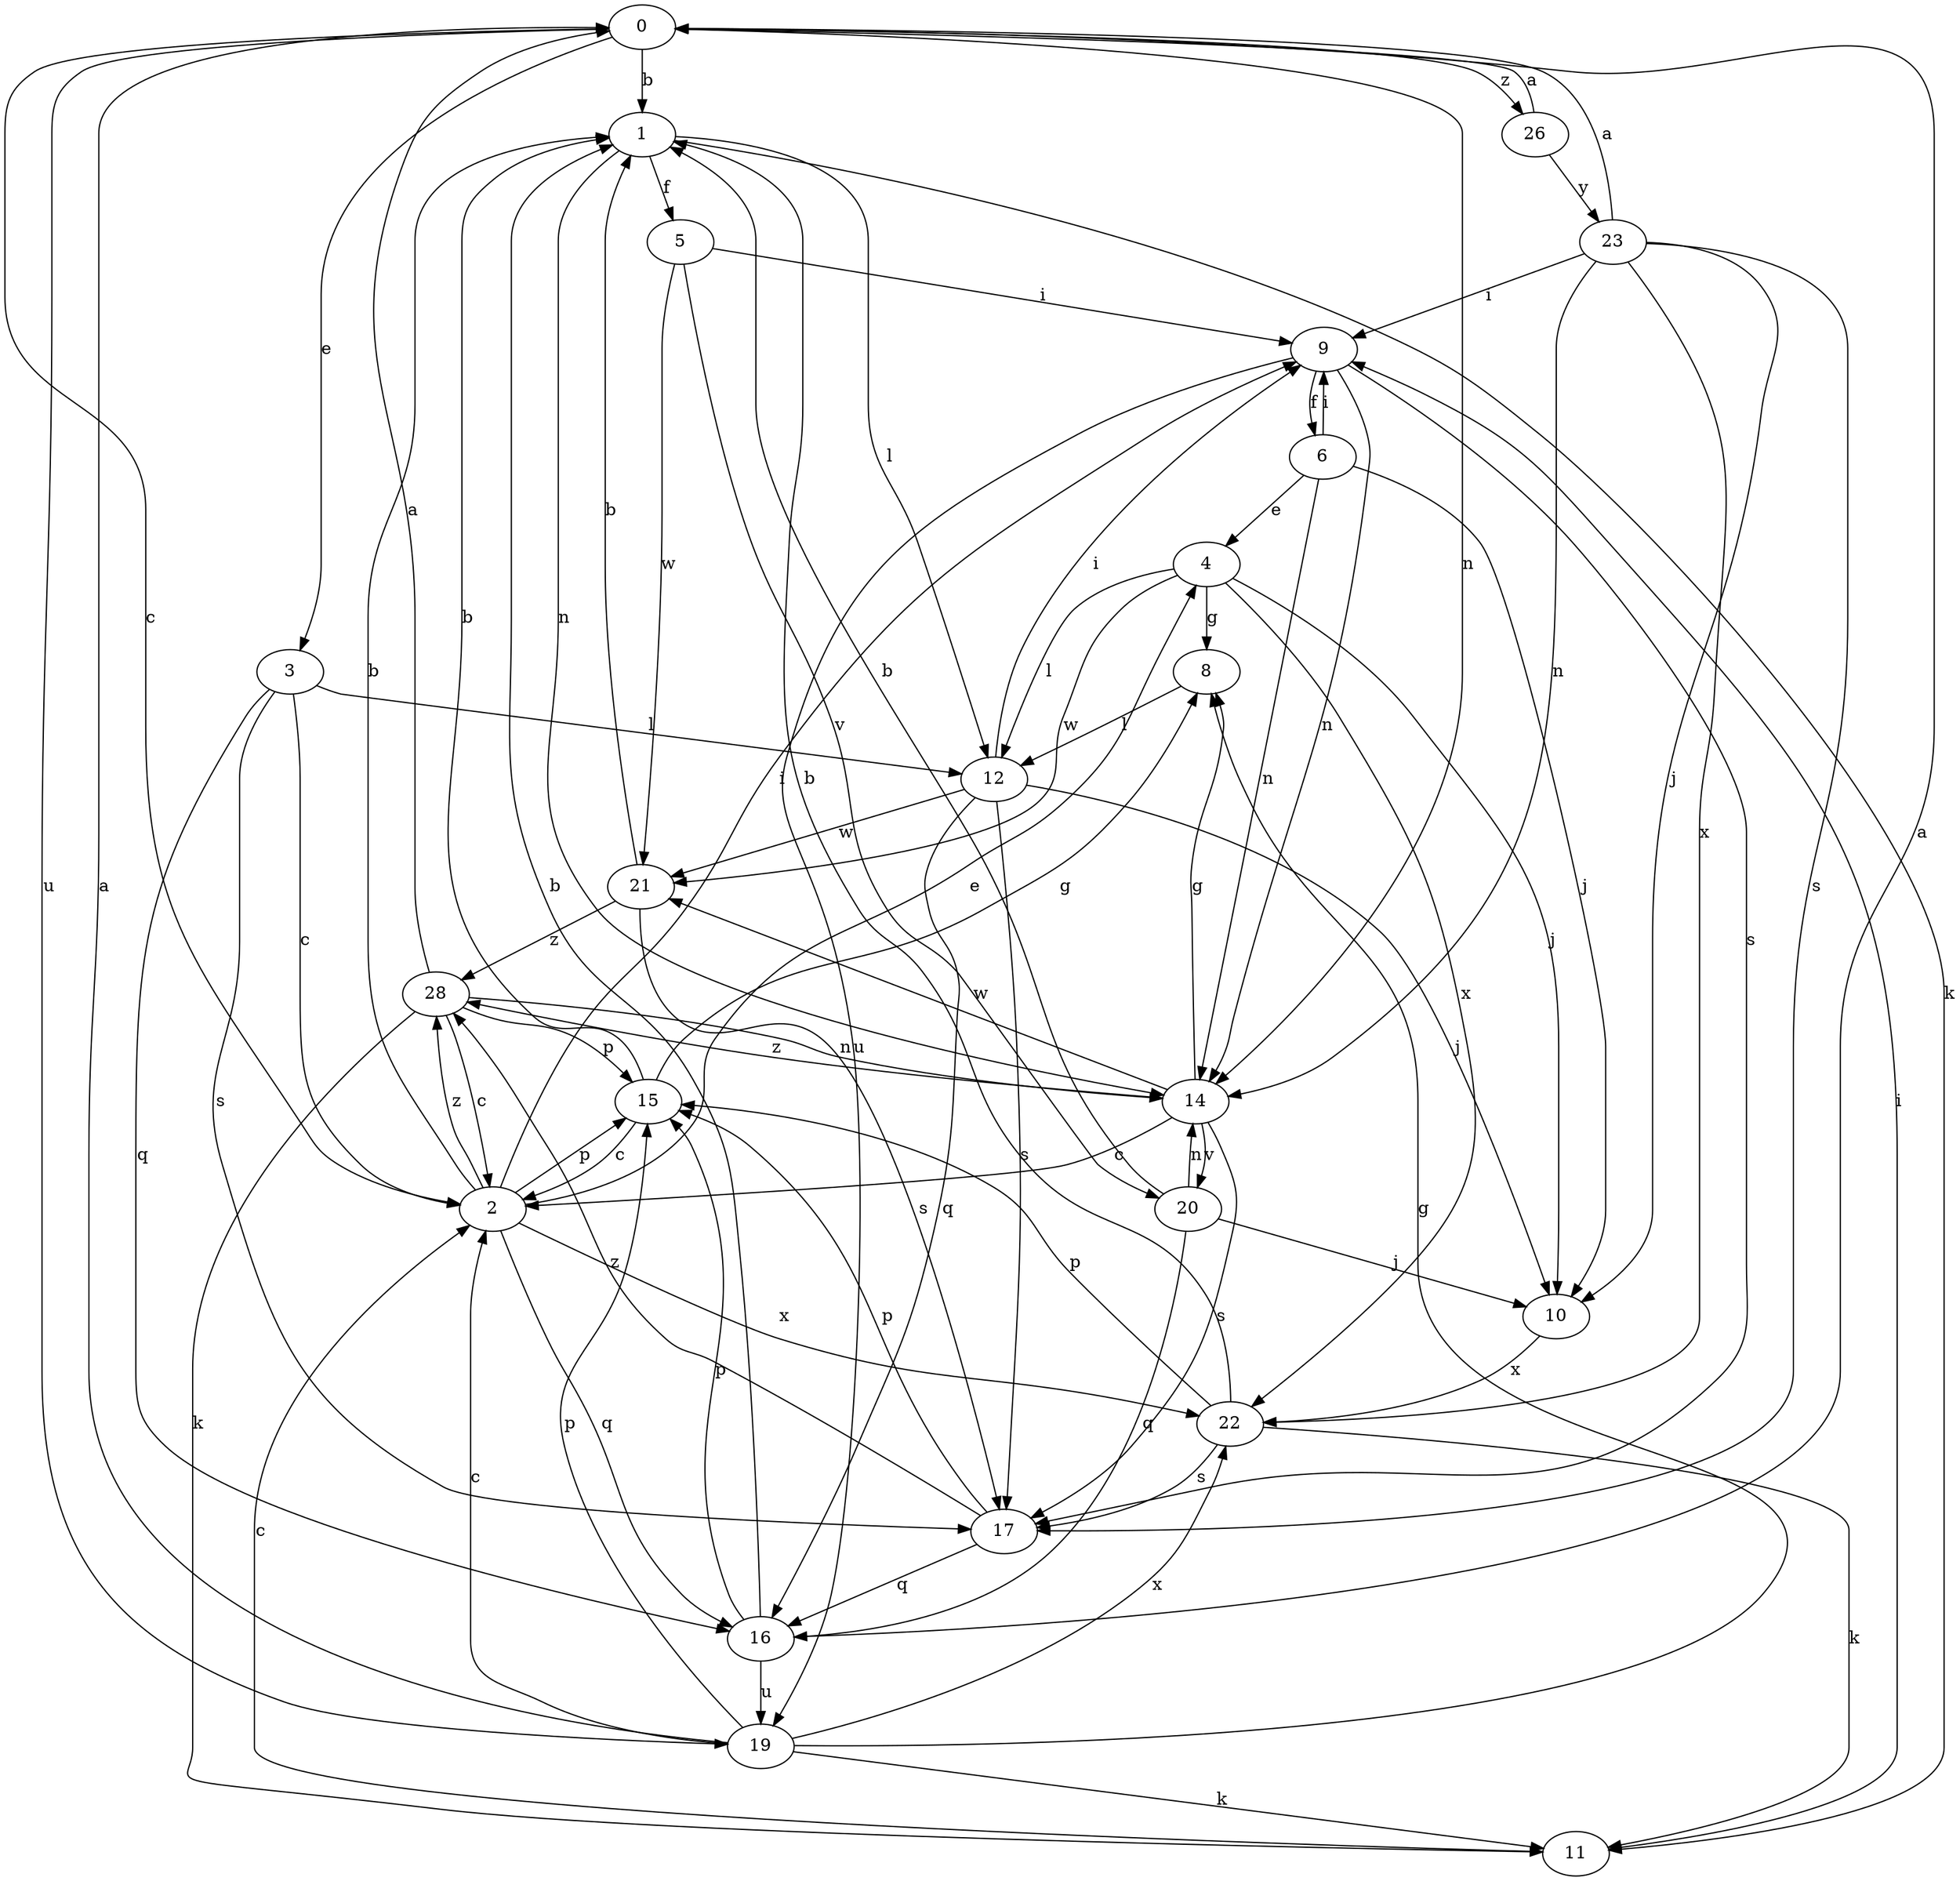 strict digraph  {
0;
1;
2;
3;
4;
5;
6;
8;
9;
10;
11;
12;
14;
15;
16;
17;
19;
20;
21;
22;
23;
26;
28;
0 -> 1  [label=b];
0 -> 2  [label=c];
0 -> 3  [label=e];
0 -> 14  [label=n];
0 -> 19  [label=u];
0 -> 26  [label=z];
1 -> 5  [label=f];
1 -> 11  [label=k];
1 -> 12  [label=l];
1 -> 14  [label=n];
2 -> 1  [label=b];
2 -> 4  [label=e];
2 -> 9  [label=i];
2 -> 15  [label=p];
2 -> 16  [label=q];
2 -> 22  [label=x];
2 -> 28  [label=z];
3 -> 2  [label=c];
3 -> 12  [label=l];
3 -> 16  [label=q];
3 -> 17  [label=s];
4 -> 8  [label=g];
4 -> 10  [label=j];
4 -> 12  [label=l];
4 -> 21  [label=w];
4 -> 22  [label=x];
5 -> 9  [label=i];
5 -> 20  [label=v];
5 -> 21  [label=w];
6 -> 4  [label=e];
6 -> 9  [label=i];
6 -> 10  [label=j];
6 -> 14  [label=n];
8 -> 12  [label=l];
9 -> 6  [label=f];
9 -> 14  [label=n];
9 -> 17  [label=s];
9 -> 19  [label=u];
10 -> 22  [label=x];
11 -> 2  [label=c];
11 -> 9  [label=i];
12 -> 9  [label=i];
12 -> 10  [label=j];
12 -> 16  [label=q];
12 -> 17  [label=s];
12 -> 21  [label=w];
14 -> 2  [label=c];
14 -> 8  [label=g];
14 -> 17  [label=s];
14 -> 20  [label=v];
14 -> 21  [label=w];
14 -> 28  [label=z];
15 -> 1  [label=b];
15 -> 2  [label=c];
15 -> 8  [label=g];
16 -> 0  [label=a];
16 -> 1  [label=b];
16 -> 15  [label=p];
16 -> 19  [label=u];
17 -> 15  [label=p];
17 -> 16  [label=q];
17 -> 28  [label=z];
19 -> 0  [label=a];
19 -> 2  [label=c];
19 -> 8  [label=g];
19 -> 11  [label=k];
19 -> 15  [label=p];
19 -> 22  [label=x];
20 -> 1  [label=b];
20 -> 10  [label=j];
20 -> 14  [label=n];
20 -> 16  [label=q];
21 -> 1  [label=b];
21 -> 17  [label=s];
21 -> 28  [label=z];
22 -> 1  [label=b];
22 -> 11  [label=k];
22 -> 15  [label=p];
22 -> 17  [label=s];
23 -> 0  [label=a];
23 -> 9  [label=i];
23 -> 10  [label=j];
23 -> 14  [label=n];
23 -> 17  [label=s];
23 -> 22  [label=x];
26 -> 0  [label=a];
26 -> 23  [label=y];
28 -> 0  [label=a];
28 -> 2  [label=c];
28 -> 11  [label=k];
28 -> 14  [label=n];
28 -> 15  [label=p];
}
